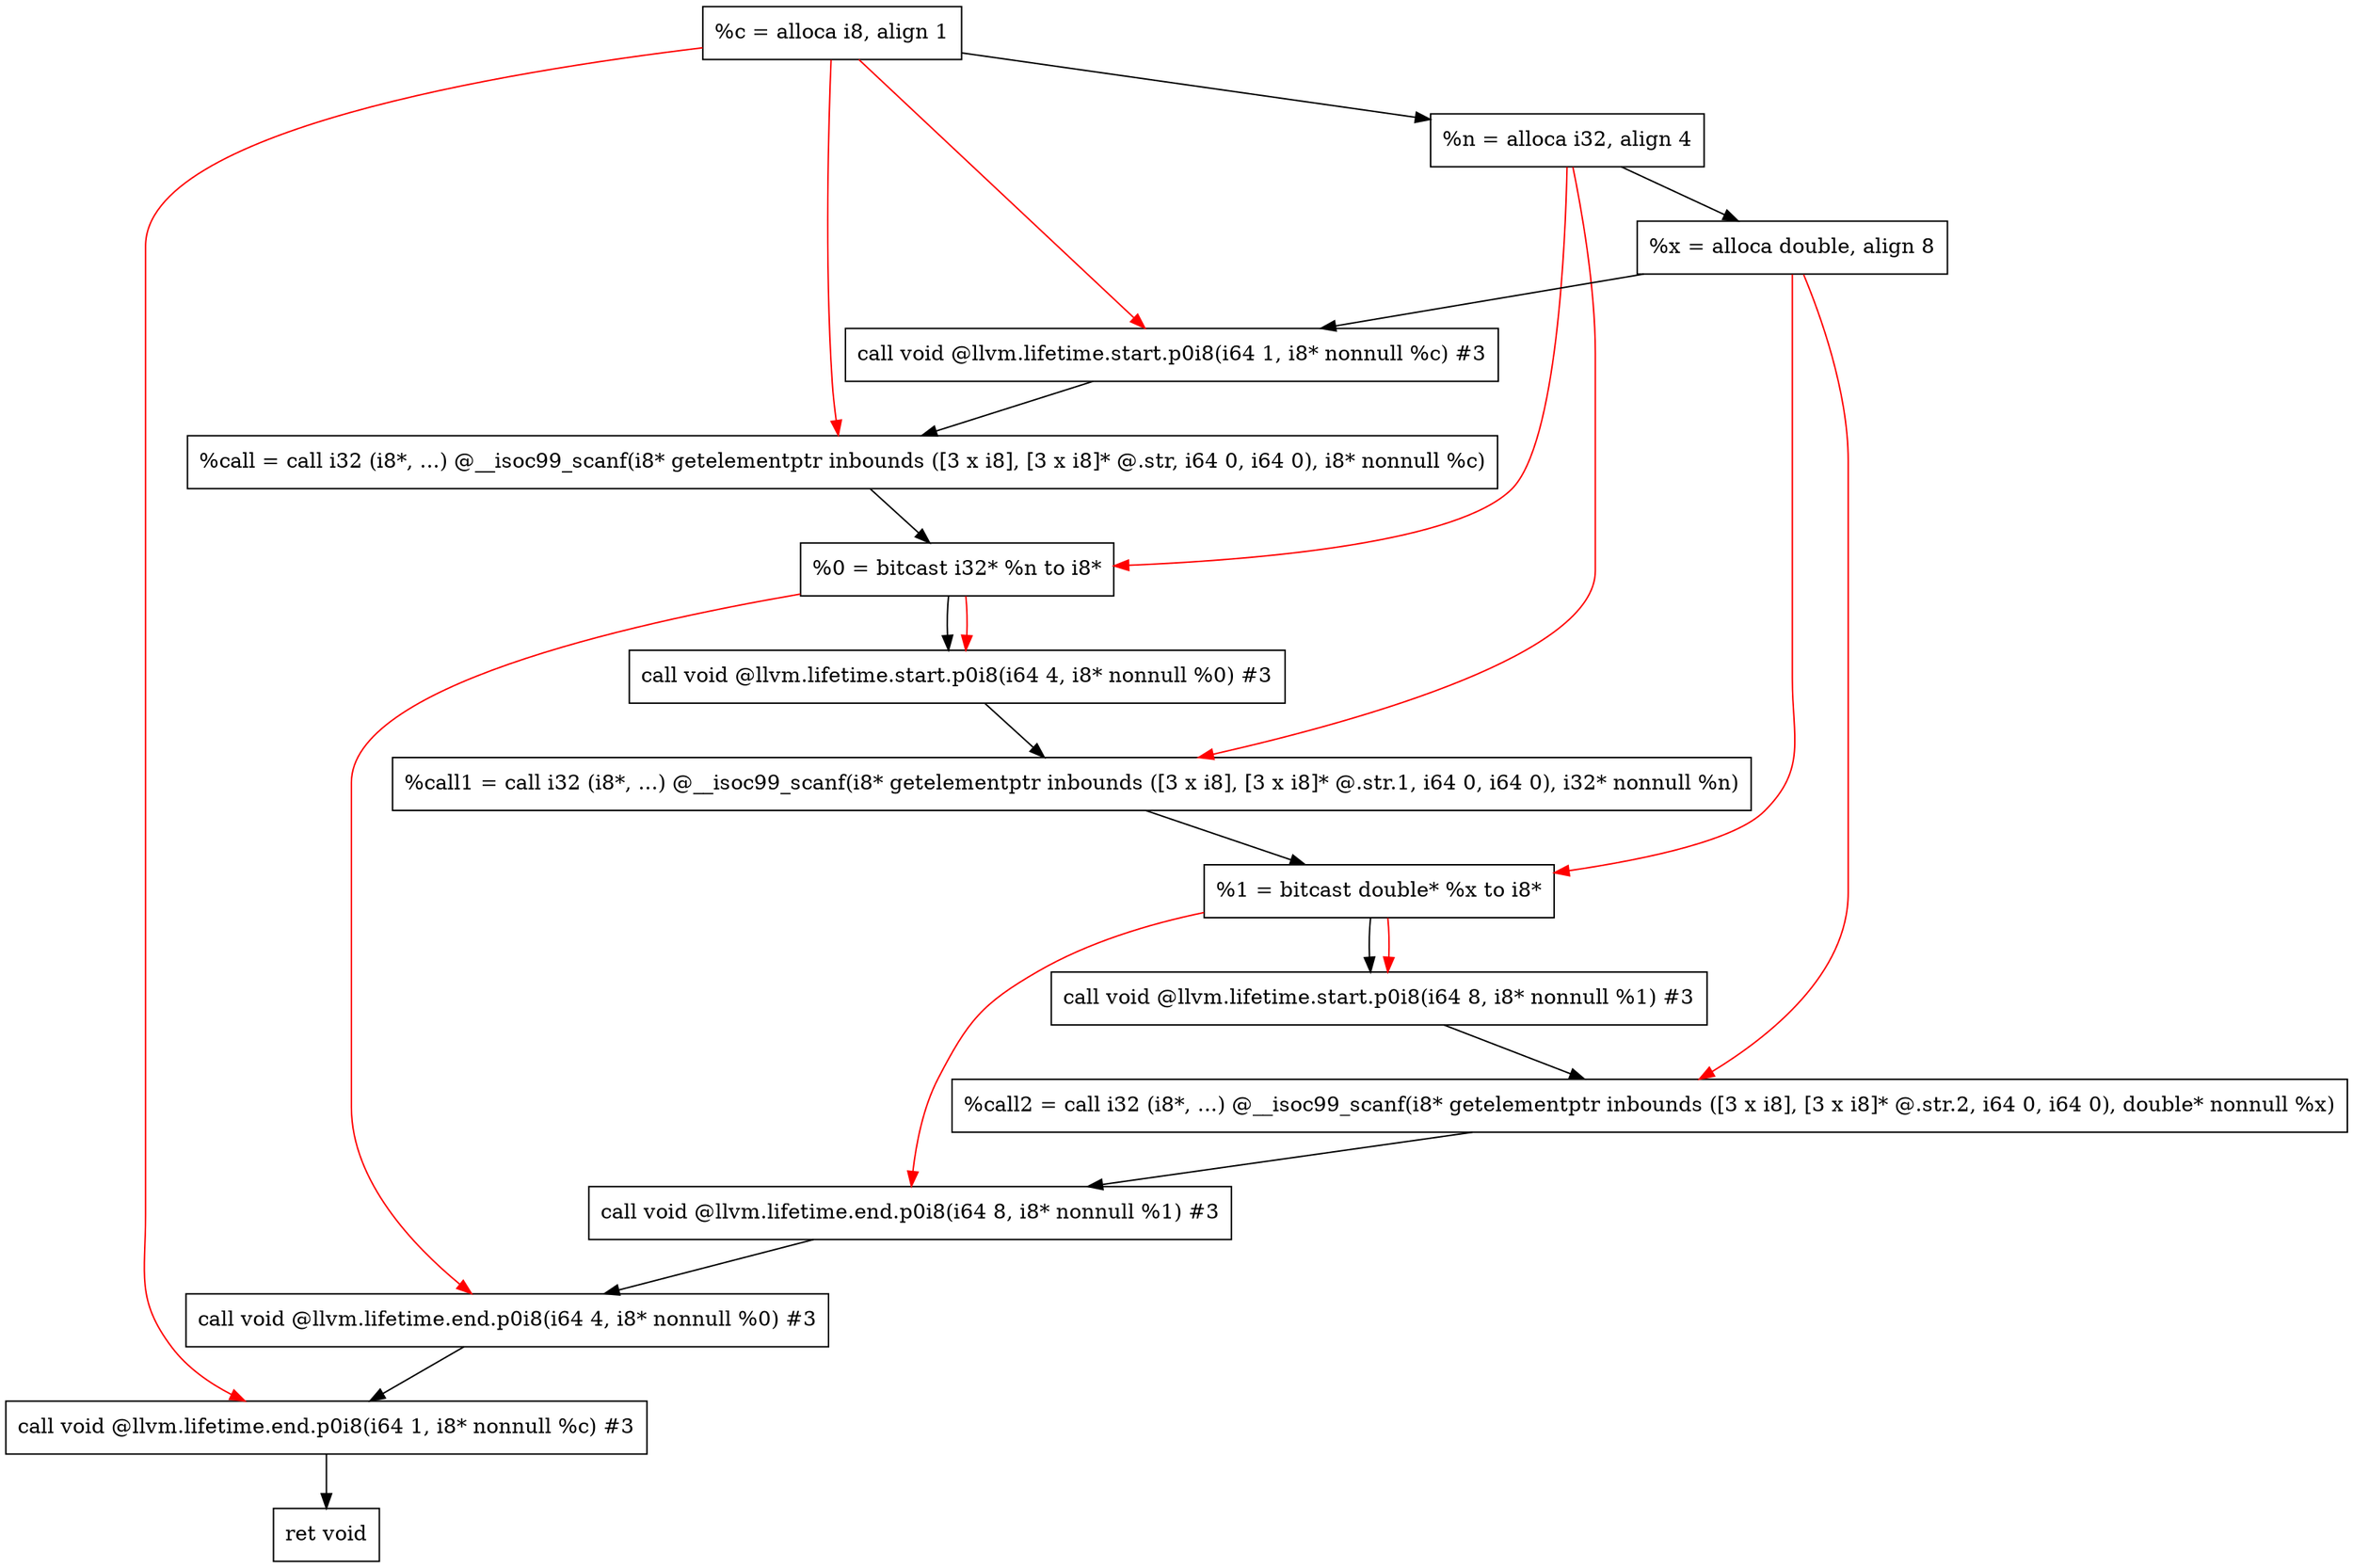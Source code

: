 digraph "CDFG for'func' function" {
	Node0x562d8ecfb778[shape=record, label="  %c = alloca i8, align 1"];
	Node0x562d8ecfbe38[shape=record, label="  %n = alloca i32, align 4"];
	Node0x562d8ecfbeb8[shape=record, label="  %x = alloca double, align 8"];
	Node0x562d8ecfc318[shape=record, label="  call void @llvm.lifetime.start.p0i8(i64 1, i8* nonnull %c) #3"];
	Node0x562d8ecfc778[shape=record, label="  %call = call i32 (i8*, ...) @__isoc99_scanf(i8* getelementptr inbounds ([3 x i8], [3 x i8]* @.str, i64 0, i64 0), i8* nonnull %c)"];
	Node0x562d8ecfc838[shape=record, label="  %0 = bitcast i32* %n to i8*"];
	Node0x562d8ecfc9d8[shape=record, label="  call void @llvm.lifetime.start.p0i8(i64 4, i8* nonnull %0) #3"];
	Node0x562d8ecfcb48[shape=record, label="  %call1 = call i32 (i8*, ...) @__isoc99_scanf(i8* getelementptr inbounds ([3 x i8], [3 x i8]* @.str.1, i64 0, i64 0), i32* nonnull %n)"];
	Node0x562d8ecfcc08[shape=record, label="  %1 = bitcast double* %x to i8*"];
	Node0x562d8ecfcd08[shape=record, label="  call void @llvm.lifetime.start.p0i8(i64 8, i8* nonnull %1) #3"];
	Node0x562d8ecfce78[shape=record, label="  %call2 = call i32 (i8*, ...) @__isoc99_scanf(i8* getelementptr inbounds ([3 x i8], [3 x i8]* @.str.2, i64 0, i64 0), double* nonnull %x)"];
	Node0x562d8ecfd038[shape=record, label="  call void @llvm.lifetime.end.p0i8(i64 8, i8* nonnull %1) #3"];
	Node0x562d8ecfd198[shape=record, label="  call void @llvm.lifetime.end.p0i8(i64 4, i8* nonnull %0) #3"];
	Node0x562d8ecfd2a8[shape=record, label="  call void @llvm.lifetime.end.p0i8(i64 1, i8* nonnull %c) #3"];
	Node0x562d8ecfd350[shape=record, label="  ret void"];
	Node0x562d8ecfb778 -> Node0x562d8ecfbe38
	Node0x562d8ecfbe38 -> Node0x562d8ecfbeb8
	Node0x562d8ecfbeb8 -> Node0x562d8ecfc318
	Node0x562d8ecfc318 -> Node0x562d8ecfc778
	Node0x562d8ecfc778 -> Node0x562d8ecfc838
	Node0x562d8ecfc838 -> Node0x562d8ecfc9d8
	Node0x562d8ecfc9d8 -> Node0x562d8ecfcb48
	Node0x562d8ecfcb48 -> Node0x562d8ecfcc08
	Node0x562d8ecfcc08 -> Node0x562d8ecfcd08
	Node0x562d8ecfcd08 -> Node0x562d8ecfce78
	Node0x562d8ecfce78 -> Node0x562d8ecfd038
	Node0x562d8ecfd038 -> Node0x562d8ecfd198
	Node0x562d8ecfd198 -> Node0x562d8ecfd2a8
	Node0x562d8ecfd2a8 -> Node0x562d8ecfd350
edge [color=red]
	Node0x562d8ecfb778 -> Node0x562d8ecfc318
	Node0x562d8ecfb778 -> Node0x562d8ecfc778
	Node0x562d8ecfbe38 -> Node0x562d8ecfc838
	Node0x562d8ecfc838 -> Node0x562d8ecfc9d8
	Node0x562d8ecfbe38 -> Node0x562d8ecfcb48
	Node0x562d8ecfbeb8 -> Node0x562d8ecfcc08
	Node0x562d8ecfcc08 -> Node0x562d8ecfcd08
	Node0x562d8ecfbeb8 -> Node0x562d8ecfce78
	Node0x562d8ecfcc08 -> Node0x562d8ecfd038
	Node0x562d8ecfc838 -> Node0x562d8ecfd198
	Node0x562d8ecfb778 -> Node0x562d8ecfd2a8
}
